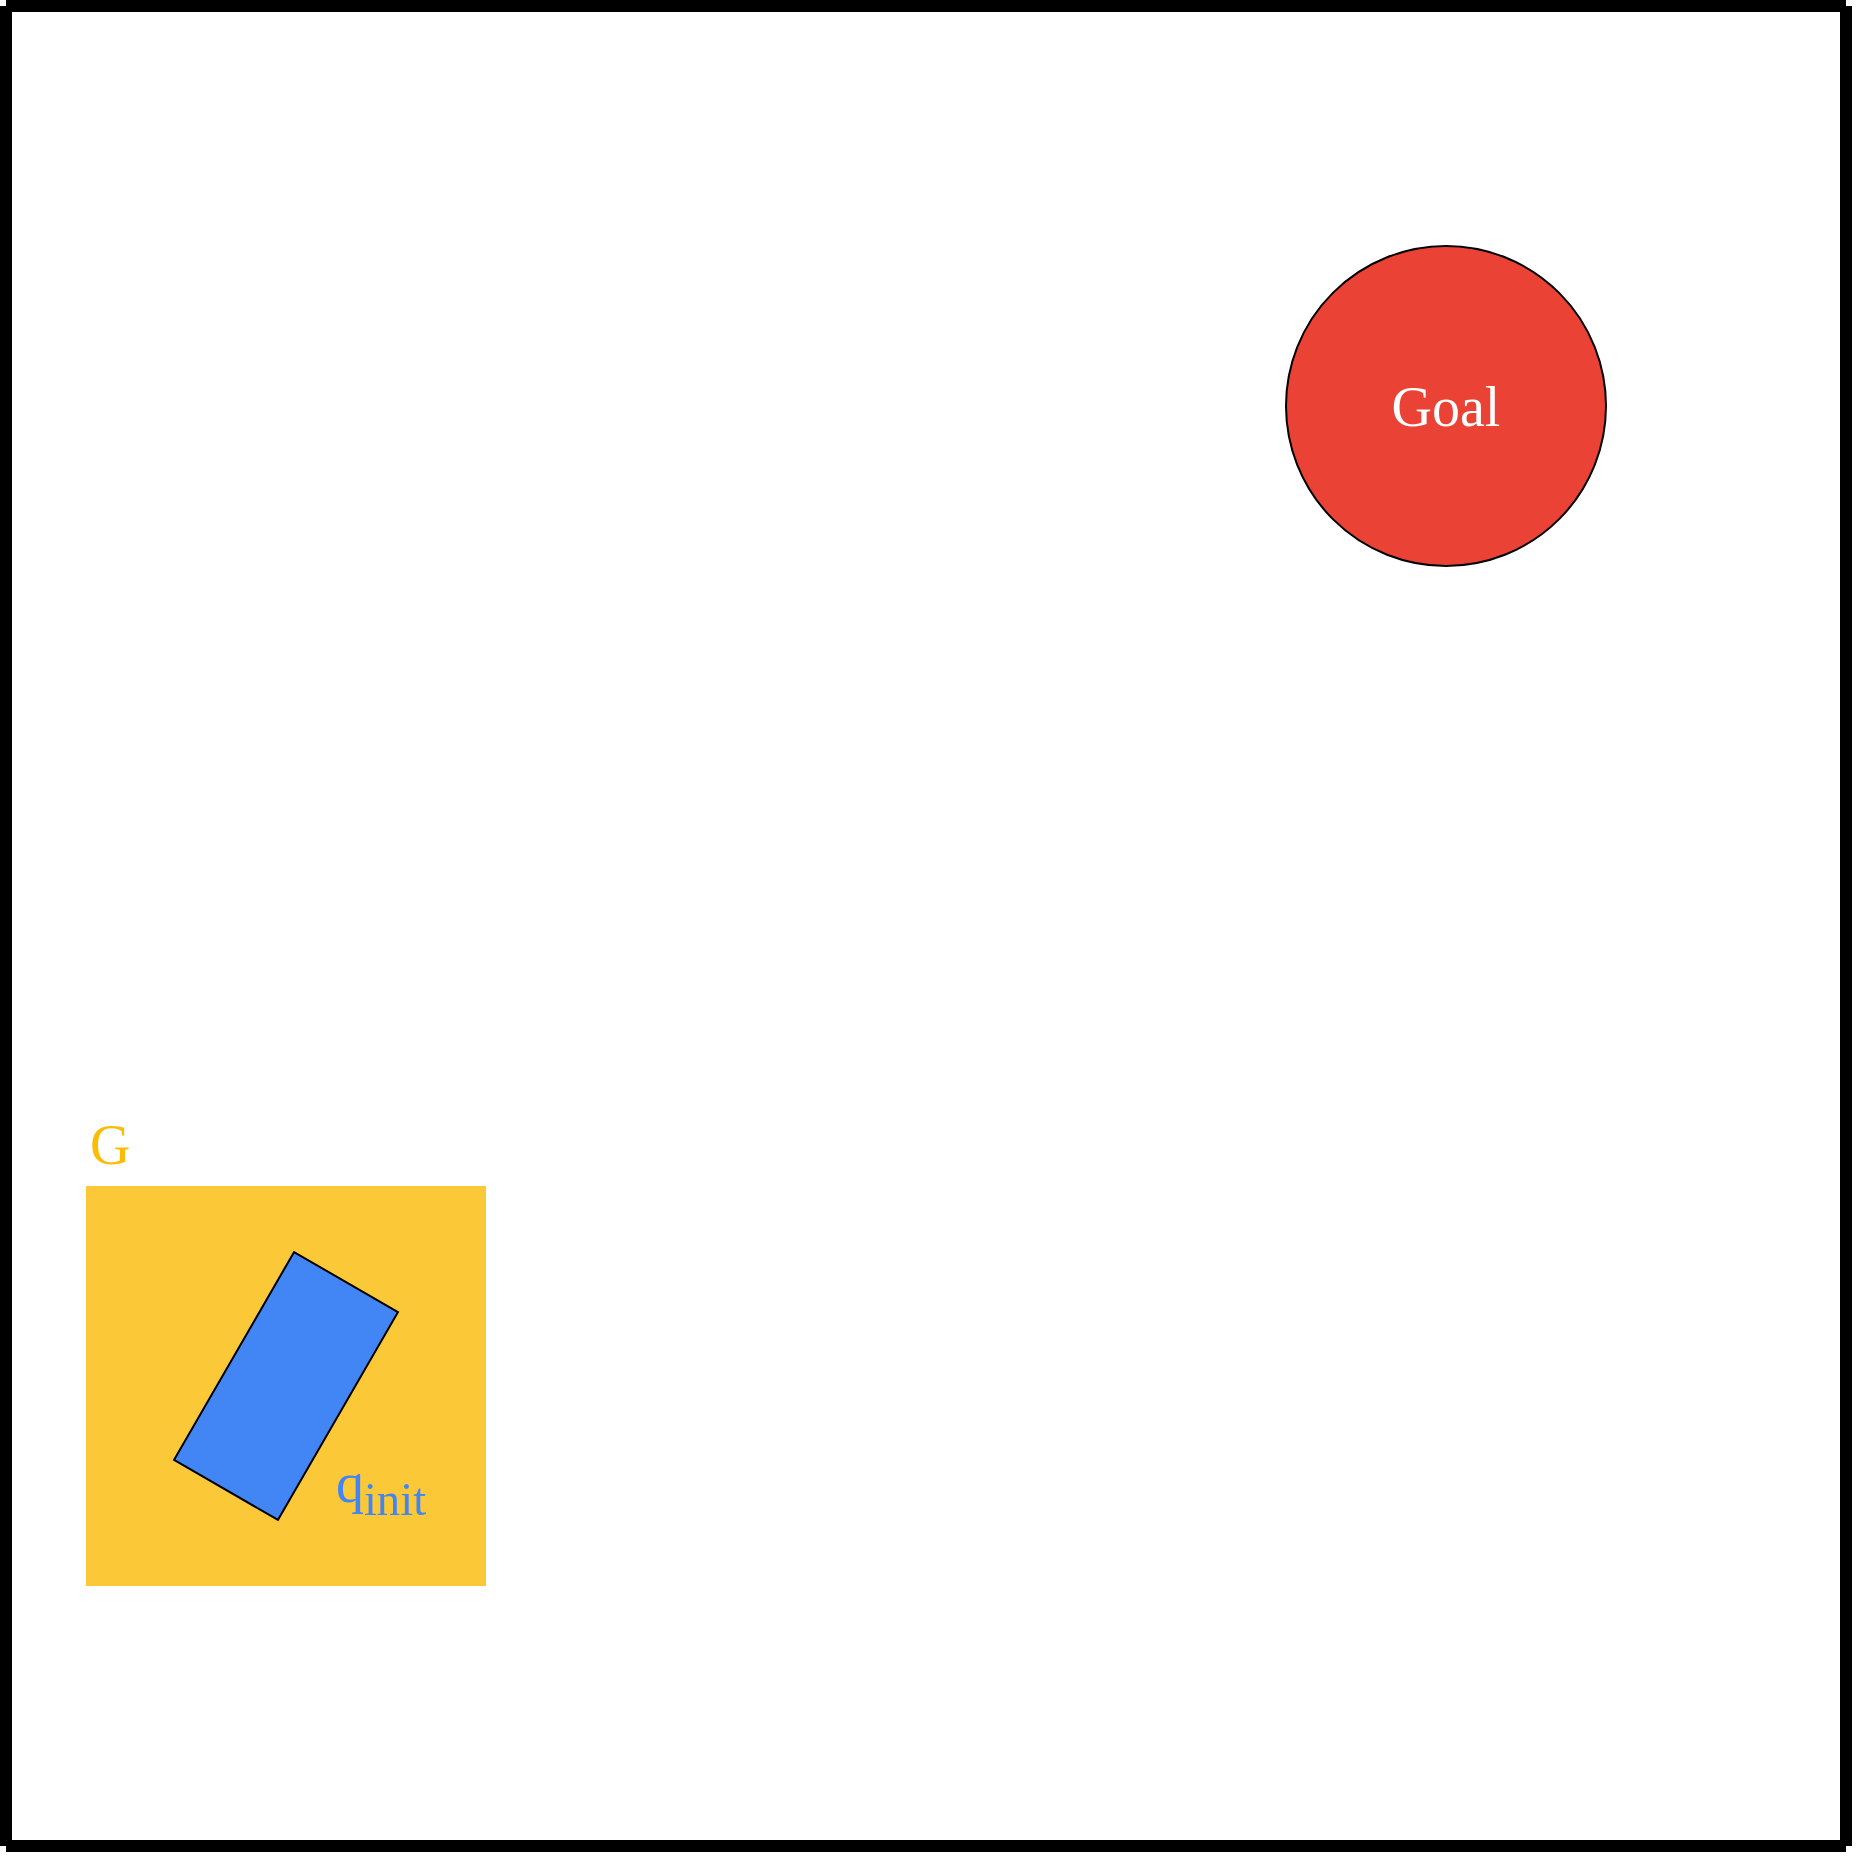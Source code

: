 <mxfile version="12.7.9" type="github" pages="4">
  <diagram id="QYDGk-V72FldWnktagho" name="Page-1">
    <mxGraphModel dx="1287" dy="833" grid="1" gridSize="10" guides="1" tooltips="1" connect="1" arrows="1" fold="1" page="1" pageScale="1" pageWidth="1000" pageHeight="1000" math="0" shadow="0" extFonts="Computer Modern^https://fonts.googleapis.com/css?family=Computer+Modern">
      <root>
        <mxCell id="0" />
        <mxCell id="1" parent="0" />
        <mxCell id="Mfht2Rhf8XZPWz6GZ04r-1" value="" style="whiteSpace=wrap;html=1;aspect=fixed;shadow=0;glass=0;comic=0;strokeColor=none;fillColor=#FBBC05;opacity=80;" vertex="1" parent="1">
          <mxGeometry x="80" y="630" width="200" height="200" as="geometry" />
        </mxCell>
        <mxCell id="0RItgT0RM361GnRo36bi-1" value="" style="rounded=0;whiteSpace=wrap;html=1;fillColor=#4285F4;strokeColor=#000000;rotation=-60;" vertex="1" parent="1">
          <mxGeometry x="120" y="700" width="120" height="60" as="geometry" />
        </mxCell>
        <mxCell id="0RItgT0RM361GnRo36bi-2" value="&lt;font style=&quot;font-size: 28px&quot; color=&quot;#ffffff&quot;&gt;Goal&lt;/font&gt;" style="ellipse;whiteSpace=wrap;html=1;aspect=fixed;strokeColor=#000000;fillColor=#EA4335;fontFamily=Computer Modern;FType=g;" vertex="1" parent="1">
          <mxGeometry x="680" y="160" width="160" height="160" as="geometry" />
        </mxCell>
        <mxCell id="0RItgT0RM361GnRo36bi-3" value="&lt;font style=&quot;font-size: 28px&quot; face=&quot;Computer Modern&quot; color=&quot;#4285f4&quot;&gt;q&lt;sub&gt;init&lt;/sub&gt;&lt;/font&gt;" style="text;html=1;strokeColor=none;fillColor=none;align=center;verticalAlign=middle;whiteSpace=wrap;rounded=0;rotation=0;" vertex="1" parent="1">
          <mxGeometry x="190" y="760" width="75" height="42.16" as="geometry" />
        </mxCell>
        <mxCell id="Mfht2Rhf8XZPWz6GZ04r-2" value="&lt;font face=&quot;Computer Modern&quot; color=&quot;#fbbc05&quot;&gt;&lt;span style=&quot;font-size: 28px&quot;&gt;G&lt;/span&gt;&lt;/font&gt;" style="text;html=1;strokeColor=none;fillColor=none;align=left;verticalAlign=middle;whiteSpace=wrap;rounded=0;rotation=0;" vertex="1" parent="1">
          <mxGeometry x="80" y="587.84" width="55" height="42.16" as="geometry" />
        </mxCell>
        <mxCell id="5UrKuj8VUEnY5ykAYIqW-1" value="" style="endArrow=none;html=1;strokeColor=#000000;strokeWidth=6;fontColor=#FFFFFF;" edge="1" parent="1">
          <mxGeometry width="50" height="50" relative="1" as="geometry">
            <mxPoint x="40" y="960" as="sourcePoint" />
            <mxPoint x="40" y="40" as="targetPoint" />
          </mxGeometry>
        </mxCell>
        <mxCell id="5UrKuj8VUEnY5ykAYIqW-2" value="" style="endArrow=none;html=1;strokeColor=#000000;strokeWidth=6;fontColor=#FFFFFF;" edge="1" parent="1">
          <mxGeometry width="50" height="50" relative="1" as="geometry">
            <mxPoint x="960" y="960" as="sourcePoint" />
            <mxPoint x="960" y="40" as="targetPoint" />
          </mxGeometry>
        </mxCell>
        <mxCell id="5UrKuj8VUEnY5ykAYIqW-3" value="" style="endArrow=none;html=1;strokeColor=#000000;strokeWidth=6;fontColor=#FFFFFF;" edge="1" parent="1">
          <mxGeometry width="50" height="50" relative="1" as="geometry">
            <mxPoint x="40" y="960" as="sourcePoint" />
            <mxPoint x="960" y="960" as="targetPoint" />
          </mxGeometry>
        </mxCell>
        <mxCell id="5UrKuj8VUEnY5ykAYIqW-4" value="" style="endArrow=none;html=1;strokeColor=#000000;strokeWidth=6;fontColor=#FFFFFF;" edge="1" parent="1">
          <mxGeometry width="50" height="50" relative="1" as="geometry">
            <mxPoint x="40" y="40" as="sourcePoint" />
            <mxPoint x="960" y="40" as="targetPoint" />
          </mxGeometry>
        </mxCell>
      </root>
    </mxGraphModel>
  </diagram>
  <diagram name="Copy of Page-1" id="5P6rIuxxj2ysfOHATAMI">
    <mxGraphModel dx="1930" dy="1250" grid="1" gridSize="10" guides="1" tooltips="1" connect="1" arrows="1" fold="1" page="1" pageScale="1" pageWidth="1000" pageHeight="1000" math="0" shadow="0" extFonts="Computer Modern^https://fonts.googleapis.com/css?family=Computer+Modern">
      <root>
        <mxCell id="s80ven71SJYXGM-_vqFk-0" />
        <mxCell id="s80ven71SJYXGM-_vqFk-1" parent="s80ven71SJYXGM-_vqFk-0" />
        <mxCell id="s80ven71SJYXGM-_vqFk-3" value="&lt;font style=&quot;font-size: 28px&quot;&gt;Goal&lt;/font&gt;" style="ellipse;whiteSpace=wrap;html=1;aspect=fixed;strokeColor=none;fillColor=#EA4335;fontFamily=Computer Modern;FType=g;fontColor=#FFFFFF;" vertex="1" parent="s80ven71SJYXGM-_vqFk-1">
          <mxGeometry x="680" y="160" width="160" height="160" as="geometry" />
        </mxCell>
        <mxCell id="s80ven71SJYXGM-_vqFk-5" value="" style="rounded=0;whiteSpace=wrap;html=1;strokeColor=#000000;fillColor=#34A853;" vertex="1" parent="s80ven71SJYXGM-_vqFk-1">
          <mxGeometry x="310" y="360" width="120" height="60" as="geometry" />
        </mxCell>
        <mxCell id="s80ven71SJYXGM-_vqFk-6" value="&lt;font style=&quot;font-size: 28px&quot; face=&quot;Computer Modern&quot;&gt;q&lt;/font&gt;&lt;font style=&quot;font-size: 23.333px&quot; face=&quot;Computer Modern&quot;&gt;rand&lt;/font&gt;" style="text;html=1;strokeColor=none;fillColor=none;align=center;verticalAlign=middle;whiteSpace=wrap;rounded=0;rotation=0;fontColor=#34A853;" vertex="1" parent="s80ven71SJYXGM-_vqFk-1">
          <mxGeometry x="332.5" y="420" width="75" height="42.16" as="geometry" />
        </mxCell>
        <mxCell id="SgS_hqHpXQxkDekPL4gU-0" value="" style="whiteSpace=wrap;html=1;aspect=fixed;shadow=0;glass=0;comic=0;strokeColor=none;fillColor=#FBBC05;opacity=80;" vertex="1" parent="s80ven71SJYXGM-_vqFk-1">
          <mxGeometry x="80" y="630" width="200" height="200" as="geometry" />
        </mxCell>
        <mxCell id="SgS_hqHpXQxkDekPL4gU-1" value="" style="rounded=0;whiteSpace=wrap;html=1;fillColor=#4285F4;strokeColor=#000000;rotation=-60;" vertex="1" parent="s80ven71SJYXGM-_vqFk-1">
          <mxGeometry x="120" y="700" width="120" height="60" as="geometry" />
        </mxCell>
        <mxCell id="SgS_hqHpXQxkDekPL4gU-2" value="&lt;font style=&quot;font-size: 28px&quot; face=&quot;Computer Modern&quot; color=&quot;#4285f4&quot;&gt;q&lt;sub&gt;init&lt;/sub&gt;&lt;/font&gt;" style="text;html=1;strokeColor=none;fillColor=none;align=center;verticalAlign=middle;whiteSpace=wrap;rounded=0;rotation=0;" vertex="1" parent="s80ven71SJYXGM-_vqFk-1">
          <mxGeometry x="190" y="760" width="75" height="42.16" as="geometry" />
        </mxCell>
        <mxCell id="SgS_hqHpXQxkDekPL4gU-3" value="&lt;font face=&quot;Computer Modern&quot; color=&quot;#fbbc05&quot;&gt;&lt;span style=&quot;font-size: 28px&quot;&gt;G&lt;/span&gt;&lt;/font&gt;" style="text;html=1;strokeColor=none;fillColor=none;align=left;verticalAlign=middle;whiteSpace=wrap;rounded=0;rotation=0;" vertex="1" parent="s80ven71SJYXGM-_vqFk-1">
          <mxGeometry x="80" y="587.84" width="55" height="42.16" as="geometry" />
        </mxCell>
        <mxCell id="R0cWhxw50I9xrFl0RYym-0" value="" style="endArrow=none;html=1;strokeColor=#000000;strokeWidth=6;fontColor=#FFFFFF;" edge="1" parent="s80ven71SJYXGM-_vqFk-1">
          <mxGeometry width="50" height="50" relative="1" as="geometry">
            <mxPoint x="40" y="960" as="sourcePoint" />
            <mxPoint x="40" y="40" as="targetPoint" />
          </mxGeometry>
        </mxCell>
        <mxCell id="R0cWhxw50I9xrFl0RYym-1" value="" style="endArrow=none;html=1;strokeColor=#000000;strokeWidth=6;fontColor=#FFFFFF;" edge="1" parent="s80ven71SJYXGM-_vqFk-1">
          <mxGeometry width="50" height="50" relative="1" as="geometry">
            <mxPoint x="960" y="960" as="sourcePoint" />
            <mxPoint x="960" y="40" as="targetPoint" />
          </mxGeometry>
        </mxCell>
        <mxCell id="R0cWhxw50I9xrFl0RYym-2" value="" style="endArrow=none;html=1;strokeColor=#000000;strokeWidth=6;fontColor=#FFFFFF;" edge="1" parent="s80ven71SJYXGM-_vqFk-1">
          <mxGeometry width="50" height="50" relative="1" as="geometry">
            <mxPoint x="40" y="960" as="sourcePoint" />
            <mxPoint x="960" y="960" as="targetPoint" />
          </mxGeometry>
        </mxCell>
        <mxCell id="R0cWhxw50I9xrFl0RYym-3" value="" style="endArrow=none;html=1;strokeColor=#000000;strokeWidth=6;fontColor=#FFFFFF;" edge="1" parent="s80ven71SJYXGM-_vqFk-1">
          <mxGeometry width="50" height="50" relative="1" as="geometry">
            <mxPoint x="40" y="40" as="sourcePoint" />
            <mxPoint x="960" y="40" as="targetPoint" />
          </mxGeometry>
        </mxCell>
      </root>
    </mxGraphModel>
  </diagram>
  <diagram name="Copy of Copy of Page-1" id="DtKQS_F5wXIEGFQeM-Vj">
    <mxGraphModel dx="1930" dy="1250" grid="1" gridSize="10" guides="1" tooltips="1" connect="1" arrows="1" fold="1" page="1" pageScale="1" pageWidth="1000" pageHeight="1000" math="0" shadow="0" extFonts="Computer Modern^https://fonts.googleapis.com/css?family=Computer+Modern">
      <root>
        <mxCell id="m7Z9NFHq05asAqob4or9-0" />
        <mxCell id="m7Z9NFHq05asAqob4or9-1" parent="m7Z9NFHq05asAqob4or9-0" />
        <mxCell id="FM_RE6wy4wjzFhvalICw-0" value="" style="whiteSpace=wrap;html=1;aspect=fixed;shadow=0;glass=0;comic=0;strokeColor=none;fillColor=#FBBC05;opacity=80;" vertex="1" parent="m7Z9NFHq05asAqob4or9-1">
          <mxGeometry x="80" y="470" width="360" height="360" as="geometry" />
        </mxCell>
        <mxCell id="m7Z9NFHq05asAqob4or9-3" value="&lt;font style=&quot;font-size: 28px&quot;&gt;Goal&lt;/font&gt;" style="ellipse;whiteSpace=wrap;html=1;aspect=fixed;strokeColor=#000000;fillColor=#EA4335;fontFamily=Computer Modern;FType=g;fontColor=#FFFFFF;" vertex="1" parent="m7Z9NFHq05asAqob4or9-1">
          <mxGeometry x="680" y="160" width="160" height="160" as="geometry" />
        </mxCell>
        <mxCell id="m7Z9NFHq05asAqob4or9-5" value="" style="rounded=0;whiteSpace=wrap;html=1;strokeColor=#000000;fillColor=#34A853;shadow=0;glass=0;comic=0;opacity=40;" vertex="1" parent="m7Z9NFHq05asAqob4or9-1">
          <mxGeometry x="310" y="360" width="120" height="60" as="geometry" />
        </mxCell>
        <mxCell id="m7Z9NFHq05asAqob4or9-6" value="&lt;font style=&quot;font-size: 28px&quot; face=&quot;Computer Modern&quot;&gt;q&lt;/font&gt;&lt;font style=&quot;font-size: 23.333px&quot; face=&quot;Computer Modern&quot;&gt;rand&lt;/font&gt;" style="text;html=1;strokeColor=none;fillColor=none;align=center;verticalAlign=middle;whiteSpace=wrap;rounded=0;rotation=0;opacity=80;textOpacity=40;fontColor=#34A853;" vertex="1" parent="m7Z9NFHq05asAqob4or9-1">
          <mxGeometry x="332.5" y="420" width="75" height="42.16" as="geometry" />
        </mxCell>
        <mxCell id="m7Z9NFHq05asAqob4or9-8" value="" style="rounded=0;whiteSpace=wrap;html=1;strokeColor=#000000;fillColor=#34A853;" vertex="1" parent="m7Z9NFHq05asAqob4or9-1">
          <mxGeometry x="240" y="480" width="120" height="60" as="geometry" />
        </mxCell>
        <mxCell id="m7Z9NFHq05asAqob4or9-9" value="&lt;font style=&quot;font-size: 28px&quot; face=&quot;Computer Modern&quot;&gt;q&lt;/font&gt;&lt;font style=&quot;font-size: 23.333px&quot; face=&quot;Computer Modern&quot;&gt;new&lt;/font&gt;" style="text;html=1;strokeColor=none;fillColor=none;align=center;verticalAlign=middle;whiteSpace=wrap;rounded=0;rotation=0;fontColor=#34A853;" vertex="1" parent="m7Z9NFHq05asAqob4or9-1">
          <mxGeometry x="262.5" y="540" width="75" height="42.16" as="geometry" />
        </mxCell>
        <mxCell id="m7Z9NFHq05asAqob4or9-12" value="&lt;p class=&quot;p1&quot; style=&quot;margin: 0px ; font-stretch: normal ; line-height: normal ; font-family: &amp;#34;times&amp;#34;&quot;&gt;&lt;font color=&quot;#ea4335&quot; style=&quot;font-size: 31px&quot;&gt;∆ q&lt;/font&gt;&lt;/p&gt;" style="text;html=1;strokeColor=none;fillColor=none;align=center;verticalAlign=middle;whiteSpace=wrap;rounded=0;rotation=0;" vertex="1" parent="m7Z9NFHq05asAqob4or9-1">
          <mxGeometry x="170" y="582.16" width="70" height="42.16" as="geometry" />
        </mxCell>
        <mxCell id="FM_RE6wy4wjzFhvalICw-1" value="" style="rounded=0;whiteSpace=wrap;html=1;fillColor=#4285F4;strokeColor=#000000;rotation=-60;" vertex="1" parent="m7Z9NFHq05asAqob4or9-1">
          <mxGeometry x="120" y="700" width="120" height="60" as="geometry" />
        </mxCell>
        <mxCell id="FM_RE6wy4wjzFhvalICw-2" value="&lt;font style=&quot;font-size: 28px&quot; face=&quot;Computer Modern&quot; color=&quot;#4285f4&quot;&gt;q&lt;sub&gt;init&lt;/sub&gt;&lt;/font&gt;" style="text;html=1;strokeColor=none;fillColor=none;align=center;verticalAlign=middle;whiteSpace=wrap;rounded=0;rotation=0;" vertex="1" parent="m7Z9NFHq05asAqob4or9-1">
          <mxGeometry x="190" y="760" width="75" height="42.16" as="geometry" />
        </mxCell>
        <mxCell id="FM_RE6wy4wjzFhvalICw-3" value="&lt;font face=&quot;Computer Modern&quot; color=&quot;#fbbc05&quot;&gt;&lt;span style=&quot;font-size: 28px&quot;&gt;G&lt;/span&gt;&lt;/font&gt;" style="text;html=1;strokeColor=none;fillColor=none;align=left;verticalAlign=middle;whiteSpace=wrap;rounded=0;rotation=0;" vertex="1" parent="m7Z9NFHq05asAqob4or9-1">
          <mxGeometry x="80" y="427.84" width="55" height="42.16" as="geometry" />
        </mxCell>
        <mxCell id="m7Z9NFHq05asAqob4or9-10" value="" style="endArrow=none;html=1;strokeColor=#EA4335;strokeWidth=3;" edge="1" parent="m7Z9NFHq05asAqob4or9-1">
          <mxGeometry width="50" height="50" relative="1" as="geometry">
            <mxPoint x="170" y="740" as="sourcePoint" />
            <mxPoint x="300" y="510" as="targetPoint" />
          </mxGeometry>
        </mxCell>
        <mxCell id="9LepM2AuOgnlV3aYDy9L-0" value="" style="endArrow=none;html=1;strokeColor=#000000;strokeWidth=6;fontColor=#FFFFFF;" edge="1" parent="m7Z9NFHq05asAqob4or9-1">
          <mxGeometry width="50" height="50" relative="1" as="geometry">
            <mxPoint x="40" y="960" as="sourcePoint" />
            <mxPoint x="40" y="40" as="targetPoint" />
          </mxGeometry>
        </mxCell>
        <mxCell id="9LepM2AuOgnlV3aYDy9L-1" value="" style="endArrow=none;html=1;strokeColor=#000000;strokeWidth=6;fontColor=#FFFFFF;" edge="1" parent="m7Z9NFHq05asAqob4or9-1">
          <mxGeometry width="50" height="50" relative="1" as="geometry">
            <mxPoint x="960" y="960" as="sourcePoint" />
            <mxPoint x="960" y="40" as="targetPoint" />
          </mxGeometry>
        </mxCell>
        <mxCell id="9LepM2AuOgnlV3aYDy9L-2" value="" style="endArrow=none;html=1;strokeColor=#000000;strokeWidth=6;fontColor=#FFFFFF;" edge="1" parent="m7Z9NFHq05asAqob4or9-1">
          <mxGeometry width="50" height="50" relative="1" as="geometry">
            <mxPoint x="40" y="960" as="sourcePoint" />
            <mxPoint x="960" y="960" as="targetPoint" />
          </mxGeometry>
        </mxCell>
        <mxCell id="9LepM2AuOgnlV3aYDy9L-3" value="" style="endArrow=none;html=1;strokeColor=#000000;strokeWidth=6;fontColor=#FFFFFF;" edge="1" parent="m7Z9NFHq05asAqob4or9-1">
          <mxGeometry width="50" height="50" relative="1" as="geometry">
            <mxPoint x="40" y="40" as="sourcePoint" />
            <mxPoint x="960" y="40" as="targetPoint" />
          </mxGeometry>
        </mxCell>
      </root>
    </mxGraphModel>
  </diagram>
  <diagram name="Copy of Copy of Copy of Page-1" id="98xP-W2kHNtKTUqkhpRw">
    <mxGraphModel dx="1930" dy="1250" grid="1" gridSize="10" guides="1" tooltips="1" connect="1" arrows="1" fold="1" page="1" pageScale="1" pageWidth="1000" pageHeight="1000" math="0" shadow="0" extFonts="Computer Modern^https://fonts.googleapis.com/css?family=Computer+Modern">
      <root>
        <mxCell id="bmooS-1vzPZvilmwwjqK-0" />
        <mxCell id="bmooS-1vzPZvilmwwjqK-1" parent="bmooS-1vzPZvilmwwjqK-0" />
        <mxCell id="0u6BHTBLvfxGwBOz70ZF-0" value="" style="whiteSpace=wrap;html=1;aspect=fixed;shadow=0;glass=0;comic=0;strokeColor=none;fillColor=#FBBC05;opacity=80;" vertex="1" parent="bmooS-1vzPZvilmwwjqK-1">
          <mxGeometry x="80" y="119" width="840" height="840" as="geometry" />
        </mxCell>
        <mxCell id="bmooS-1vzPZvilmwwjqK-3" value="&lt;font style=&quot;font-size: 28px&quot;&gt;Goal&lt;/font&gt;" style="ellipse;whiteSpace=wrap;html=1;aspect=fixed;strokeColor=#000000;fillColor=#EA4335;fontFamily=Computer Modern;FType=g;fontColor=#FFFFFF;" vertex="1" parent="bmooS-1vzPZvilmwwjqK-1">
          <mxGeometry x="680" y="160" width="160" height="160" as="geometry" />
        </mxCell>
        <mxCell id="bmooS-1vzPZvilmwwjqK-6" value="" style="rounded=0;whiteSpace=wrap;html=1;strokeColor=#000000;fillColor=#34A853;" vertex="1" parent="bmooS-1vzPZvilmwwjqK-1">
          <mxGeometry x="240" y="480" width="120" height="60" as="geometry" />
        </mxCell>
        <mxCell id="bmooS-1vzPZvilmwwjqK-9" value="" style="rounded=0;whiteSpace=wrap;html=1;fillColor=#4285F4;strokeColor=#000000;rotation=-60;" vertex="1" parent="bmooS-1vzPZvilmwwjqK-1">
          <mxGeometry x="120" y="700" width="120" height="60" as="geometry" />
        </mxCell>
        <mxCell id="bmooS-1vzPZvilmwwjqK-10" value="&lt;font style=&quot;font-size: 28px&quot; face=&quot;Computer Modern&quot; color=&quot;#4285f4&quot;&gt;q&lt;sub&gt;init&lt;/sub&gt;&lt;/font&gt;" style="text;html=1;strokeColor=none;fillColor=none;align=center;verticalAlign=middle;whiteSpace=wrap;rounded=0;rotation=0;" vertex="1" parent="bmooS-1vzPZvilmwwjqK-1">
          <mxGeometry x="180" y="760" width="75" height="42.16" as="geometry" />
        </mxCell>
        <mxCell id="bmooS-1vzPZvilmwwjqK-11" value="&lt;font face=&quot;Computer Modern&quot; color=&quot;#fbbc05&quot;&gt;&lt;span style=&quot;font-size: 28px&quot;&gt;G&lt;/span&gt;&lt;/font&gt;" style="text;html=1;strokeColor=none;fillColor=none;align=left;verticalAlign=middle;whiteSpace=wrap;rounded=0;rotation=0;" vertex="1" parent="bmooS-1vzPZvilmwwjqK-1">
          <mxGeometry x="80" y="76.84" width="55" height="42.16" as="geometry" />
        </mxCell>
        <mxCell id="bmooS-1vzPZvilmwwjqK-12" value="" style="endArrow=none;html=1;strokeColor=#EA4335;strokeWidth=3;" edge="1" parent="bmooS-1vzPZvilmwwjqK-1">
          <mxGeometry width="50" height="50" relative="1" as="geometry">
            <mxPoint x="170" y="740" as="sourcePoint" />
            <mxPoint x="300" y="510" as="targetPoint" />
          </mxGeometry>
        </mxCell>
        <mxCell id="bmooS-1vzPZvilmwwjqK-13" value="" style="rounded=0;whiteSpace=wrap;html=1;strokeColor=#000000;fillColor=#34A853;rotation=30;" vertex="1" parent="bmooS-1vzPZvilmwwjqK-1">
          <mxGeometry x="230" y="820" width="120" height="60" as="geometry" />
        </mxCell>
        <mxCell id="bmooS-1vzPZvilmwwjqK-14" value="" style="rounded=0;whiteSpace=wrap;html=1;strokeColor=#000000;fillColor=#34A853;rotation=-30;" vertex="1" parent="bmooS-1vzPZvilmwwjqK-1">
          <mxGeometry x="320" y="570" width="120" height="60" as="geometry" />
        </mxCell>
        <mxCell id="KQizgc2_Ni4SVbpLPpZT-0" value="" style="rounded=0;whiteSpace=wrap;html=1;strokeColor=#000000;fillColor=#34A853;rotation=-60;" vertex="1" parent="bmooS-1vzPZvilmwwjqK-1">
          <mxGeometry x="390" y="570" width="120" height="60" as="geometry" />
        </mxCell>
        <mxCell id="KQizgc2_Ni4SVbpLPpZT-1" value="" style="rounded=0;whiteSpace=wrap;html=1;strokeColor=#000000;fillColor=#34A853;rotation=-15;" vertex="1" parent="bmooS-1vzPZvilmwwjqK-1">
          <mxGeometry x="420" y="802.16" width="120" height="60" as="geometry" />
        </mxCell>
        <mxCell id="KQizgc2_Ni4SVbpLPpZT-2" value="" style="rounded=0;whiteSpace=wrap;html=1;strokeColor=#000000;fillColor=#34A853;rotation=-105;" vertex="1" parent="bmooS-1vzPZvilmwwjqK-1">
          <mxGeometry x="135" y="310" width="120" height="60" as="geometry" />
        </mxCell>
        <mxCell id="KQizgc2_Ni4SVbpLPpZT-3" value="" style="rounded=0;whiteSpace=wrap;html=1;strokeColor=#000000;fillColor=#34A853;rotation=30;" vertex="1" parent="bmooS-1vzPZvilmwwjqK-1">
          <mxGeometry x="570" y="580" width="120" height="60" as="geometry" />
        </mxCell>
        <mxCell id="KQizgc2_Ni4SVbpLPpZT-4" value="" style="rounded=0;whiteSpace=wrap;html=1;strokeColor=#000000;fillColor=#34A853;rotation=-75;" vertex="1" parent="bmooS-1vzPZvilmwwjqK-1">
          <mxGeometry x="800" y="450" width="120" height="60" as="geometry" />
        </mxCell>
        <mxCell id="KQizgc2_Ni4SVbpLPpZT-5" value="" style="rounded=0;whiteSpace=wrap;html=1;strokeColor=#000000;fillColor=#34A853;rotation=-120;" vertex="1" parent="bmooS-1vzPZvilmwwjqK-1">
          <mxGeometry x="740" y="330" width="120" height="60" as="geometry" />
        </mxCell>
        <mxCell id="KQizgc2_Ni4SVbpLPpZT-6" value="" style="rounded=0;whiteSpace=wrap;html=1;strokeColor=#000000;fillColor=#34A853;rotation=-150;" vertex="1" parent="bmooS-1vzPZvilmwwjqK-1">
          <mxGeometry x="280" y="220" width="120" height="60" as="geometry" />
        </mxCell>
        <mxCell id="KQizgc2_Ni4SVbpLPpZT-8" value="" style="endArrow=none;html=1;strokeColor=#EA4335;strokeWidth=3;" edge="1" parent="bmooS-1vzPZvilmwwjqK-1">
          <mxGeometry width="50" height="50" relative="1" as="geometry">
            <mxPoint x="295" y="850" as="sourcePoint" />
            <mxPoint x="480" y="830" as="targetPoint" />
          </mxGeometry>
        </mxCell>
        <mxCell id="KQizgc2_Ni4SVbpLPpZT-9" value="" style="endArrow=none;html=1;strokeColor=#EA4335;strokeWidth=3;" edge="1" parent="bmooS-1vzPZvilmwwjqK-1">
          <mxGeometry width="50" height="50" relative="1" as="geometry">
            <mxPoint x="170" y="736.08" as="sourcePoint" />
            <mxPoint x="300" y="850" as="targetPoint" />
          </mxGeometry>
        </mxCell>
        <mxCell id="KQizgc2_Ni4SVbpLPpZT-10" value="" style="endArrow=none;html=1;strokeColor=#EA4335;strokeWidth=3;fontColor=#FFFFFF;" edge="1" parent="bmooS-1vzPZvilmwwjqK-1">
          <mxGeometry width="50" height="50" relative="1" as="geometry">
            <mxPoint x="370" y="600" as="sourcePoint" />
            <mxPoint x="450" y="590" as="targetPoint" />
          </mxGeometry>
        </mxCell>
        <mxCell id="KQizgc2_Ni4SVbpLPpZT-11" value="" style="endArrow=none;html=1;strokeColor=#EA4335;strokeWidth=3;fontColor=#FFFFFF;" edge="1" parent="bmooS-1vzPZvilmwwjqK-1">
          <mxGeometry width="50" height="50" relative="1" as="geometry">
            <mxPoint x="370" y="600" as="sourcePoint" />
            <mxPoint x="300" y="510" as="targetPoint" />
          </mxGeometry>
        </mxCell>
        <mxCell id="KQizgc2_Ni4SVbpLPpZT-12" value="" style="endArrow=none;html=1;strokeColor=#EA4335;strokeWidth=3;fontColor=#FFFFFF;" edge="1" parent="bmooS-1vzPZvilmwwjqK-1">
          <mxGeometry width="50" height="50" relative="1" as="geometry">
            <mxPoint x="300" y="510" as="sourcePoint" />
            <mxPoint x="200" y="340" as="targetPoint" />
          </mxGeometry>
        </mxCell>
        <mxCell id="KQizgc2_Ni4SVbpLPpZT-13" value="" style="endArrow=none;html=1;strokeColor=#EA4335;strokeWidth=3;fontColor=#FFFFFF;" edge="1" parent="bmooS-1vzPZvilmwwjqK-1">
          <mxGeometry width="50" height="50" relative="1" as="geometry">
            <mxPoint x="200" y="340" as="sourcePoint" />
            <mxPoint x="340" y="250" as="targetPoint" />
          </mxGeometry>
        </mxCell>
        <mxCell id="KQizgc2_Ni4SVbpLPpZT-14" value="" style="endArrow=none;html=1;strokeColor=#EA4335;strokeWidth=3;fontColor=#FFFFFF;" edge="1" parent="bmooS-1vzPZvilmwwjqK-1">
          <mxGeometry width="50" height="50" relative="1" as="geometry">
            <mxPoint x="450" y="590" as="sourcePoint" />
            <mxPoint x="630" y="610" as="targetPoint" />
          </mxGeometry>
        </mxCell>
        <mxCell id="KQizgc2_Ni4SVbpLPpZT-15" value="" style="endArrow=none;html=1;strokeColor=#EA4335;strokeWidth=3;fontColor=#FFFFFF;" edge="1" parent="bmooS-1vzPZvilmwwjqK-1">
          <mxGeometry width="50" height="50" relative="1" as="geometry">
            <mxPoint x="630" y="610" as="sourcePoint" />
            <mxPoint x="860" y="480" as="targetPoint" />
          </mxGeometry>
        </mxCell>
        <mxCell id="KQizgc2_Ni4SVbpLPpZT-16" value="" style="endArrow=none;html=1;strokeColor=#EA4335;strokeWidth=3;fontColor=#FFFFFF;" edge="1" parent="bmooS-1vzPZvilmwwjqK-1">
          <mxGeometry width="50" height="50" relative="1" as="geometry">
            <mxPoint x="860" y="480" as="sourcePoint" />
            <mxPoint x="800" y="360" as="targetPoint" />
          </mxGeometry>
        </mxCell>
        <mxCell id="Yp1lsHUQ_DKbMyBXq6gH-0" value="" style="endArrow=none;html=1;strokeColor=#000000;strokeWidth=6;fontColor=#FFFFFF;" edge="1" parent="bmooS-1vzPZvilmwwjqK-1">
          <mxGeometry width="50" height="50" relative="1" as="geometry">
            <mxPoint x="40" y="960" as="sourcePoint" />
            <mxPoint x="40" y="40" as="targetPoint" />
          </mxGeometry>
        </mxCell>
        <mxCell id="Yp1lsHUQ_DKbMyBXq6gH-1" value="" style="endArrow=none;html=1;strokeColor=#000000;strokeWidth=6;fontColor=#FFFFFF;" edge="1" parent="bmooS-1vzPZvilmwwjqK-1">
          <mxGeometry width="50" height="50" relative="1" as="geometry">
            <mxPoint x="960" y="960" as="sourcePoint" />
            <mxPoint x="960" y="40" as="targetPoint" />
          </mxGeometry>
        </mxCell>
        <mxCell id="Yp1lsHUQ_DKbMyBXq6gH-2" value="" style="endArrow=none;html=1;strokeColor=#000000;strokeWidth=6;fontColor=#FFFFFF;" edge="1" parent="bmooS-1vzPZvilmwwjqK-1">
          <mxGeometry width="50" height="50" relative="1" as="geometry">
            <mxPoint x="40" y="960" as="sourcePoint" />
            <mxPoint x="960" y="960" as="targetPoint" />
          </mxGeometry>
        </mxCell>
        <mxCell id="Yp1lsHUQ_DKbMyBXq6gH-3" value="" style="endArrow=none;html=1;strokeColor=#000000;strokeWidth=6;fontColor=#FFFFFF;" edge="1" parent="bmooS-1vzPZvilmwwjqK-1">
          <mxGeometry width="50" height="50" relative="1" as="geometry">
            <mxPoint x="40" y="40" as="sourcePoint" />
            <mxPoint x="960" y="40" as="targetPoint" />
          </mxGeometry>
        </mxCell>
      </root>
    </mxGraphModel>
  </diagram>
</mxfile>
